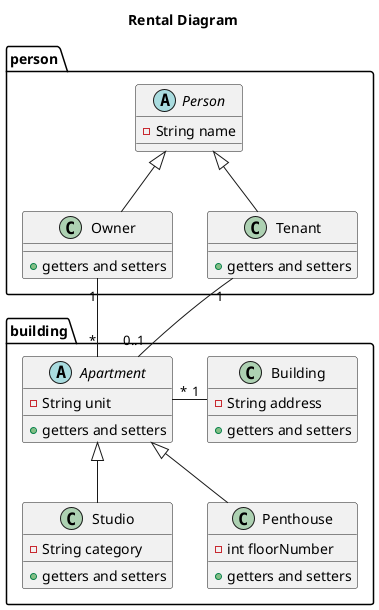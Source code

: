 @startuml

title Rental Diagram

package person {
    abstract class Person {
      - String name
    }

    class Tenant {
      + {method} getters and setters
    }

    class Owner {
      + {method} getters and setters
    }

}

package building {
    abstract class Apartment {
      - String unit
      + {method} getters and setters
    }

    class Building {
      - String address
      + {method} getters and setters
    }

    class Studio {
      - String category
      + {method} getters and setters
    }

    class Penthouse {
      - int floorNumber
      + {method} getters and setters
    }
}

Person <|-- Tenant
Person <|-- Owner
Tenant "1" -down- "0..1" Apartment
Owner "1" -right- "*" Apartment
Apartment "*" -right- "1" Building
Studio -up-|> Apartment
Penthouse -up-|> Apartment

@enduml
